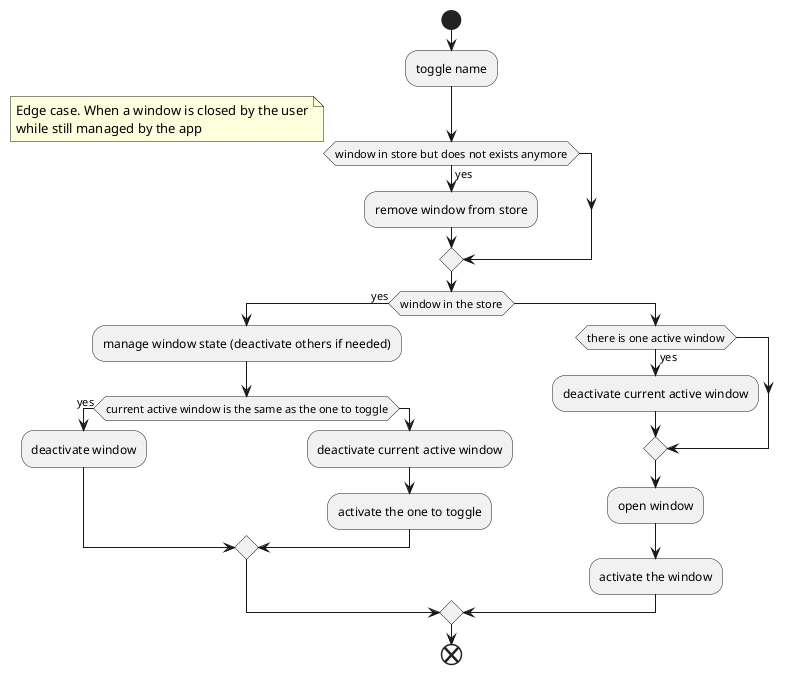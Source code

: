 @startuml
start

:toggle name;
if (window in store but does not exists anymore) then (yes)
note left
    Edge case. When a window is closed by the user
    while still managed by the app
end note
    :remove window from store;
endif
if (window in the store) then (yes)
    :manage window state (deactivate others if needed);
    if (current active window is the same as the one to toggle) then (yes)
        :deactivate window;
    else
        :deactivate current active window;
        :activate the one to toggle;
    endif
else
    if (there is one active window) then (yes)
        :deactivate current active window;
    endif
    :open window;
    :activate the window;
endif
end
@enduml